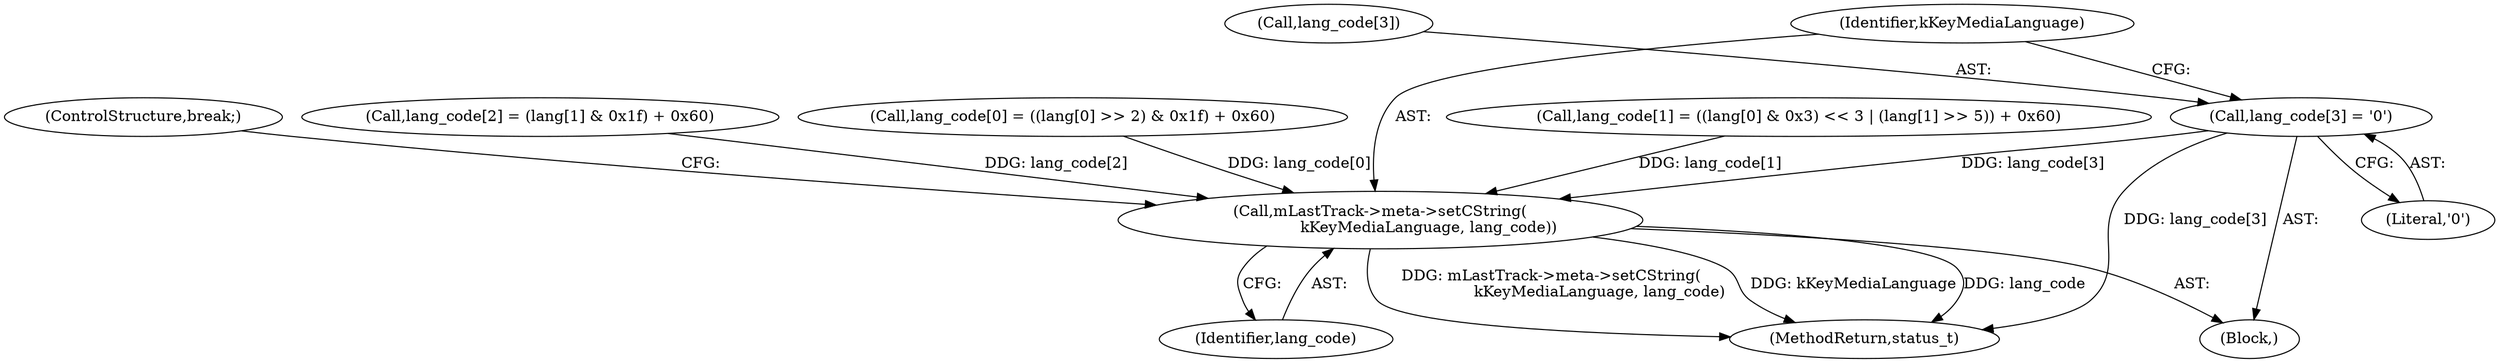 digraph "0_Android_463a6f807e187828442949d1924e143cf07778c6@array" {
"1001358" [label="(Call,lang_code[3] = '\0')"];
"1001363" [label="(Call,mLastTrack->meta->setCString(\n                    kKeyMediaLanguage, lang_code))"];
"1001365" [label="(Identifier,lang_code)"];
"1001366" [label="(ControlStructure,break;)"];
"1001358" [label="(Call,lang_code[3] = '\0')"];
"1001359" [label="(Call,lang_code[3])"];
"1002918" [label="(MethodReturn,status_t)"];
"1001347" [label="(Call,lang_code[2] = (lang[1] & 0x1f) + 0x60)"];
"1001362" [label="(Literal,'\0')"];
"1001363" [label="(Call,mLastTrack->meta->setCString(\n                    kKeyMediaLanguage, lang_code))"];
"1001315" [label="(Call,lang_code[0] = ((lang[0] >> 2) & 0x1f) + 0x60)"];
"1001364" [label="(Identifier,kKeyMediaLanguage)"];
"1001105" [label="(Block,)"];
"1001328" [label="(Call,lang_code[1] = ((lang[0] & 0x3) << 3 | (lang[1] >> 5)) + 0x60)"];
"1001358" -> "1001105"  [label="AST: "];
"1001358" -> "1001362"  [label="CFG: "];
"1001359" -> "1001358"  [label="AST: "];
"1001362" -> "1001358"  [label="AST: "];
"1001364" -> "1001358"  [label="CFG: "];
"1001358" -> "1002918"  [label="DDG: lang_code[3]"];
"1001358" -> "1001363"  [label="DDG: lang_code[3]"];
"1001363" -> "1001105"  [label="AST: "];
"1001363" -> "1001365"  [label="CFG: "];
"1001364" -> "1001363"  [label="AST: "];
"1001365" -> "1001363"  [label="AST: "];
"1001366" -> "1001363"  [label="CFG: "];
"1001363" -> "1002918"  [label="DDG: mLastTrack->meta->setCString(\n                    kKeyMediaLanguage, lang_code)"];
"1001363" -> "1002918"  [label="DDG: kKeyMediaLanguage"];
"1001363" -> "1002918"  [label="DDG: lang_code"];
"1001328" -> "1001363"  [label="DDG: lang_code[1]"];
"1001315" -> "1001363"  [label="DDG: lang_code[0]"];
"1001347" -> "1001363"  [label="DDG: lang_code[2]"];
}
